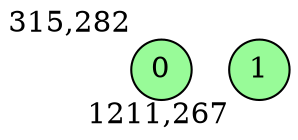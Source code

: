 digraph G {
graph [bgcolor=white]
node [shape=circle, style = filled, fillcolor=white,fixedsize=true, width=0.4, height=0.3 ]
0[xlabel="315,282", pos = "0,0!", fillcolor=palegreen ];
1[xlabel="1211,267", pos = "14,0.234375!", fillcolor=palegreen ];
}
